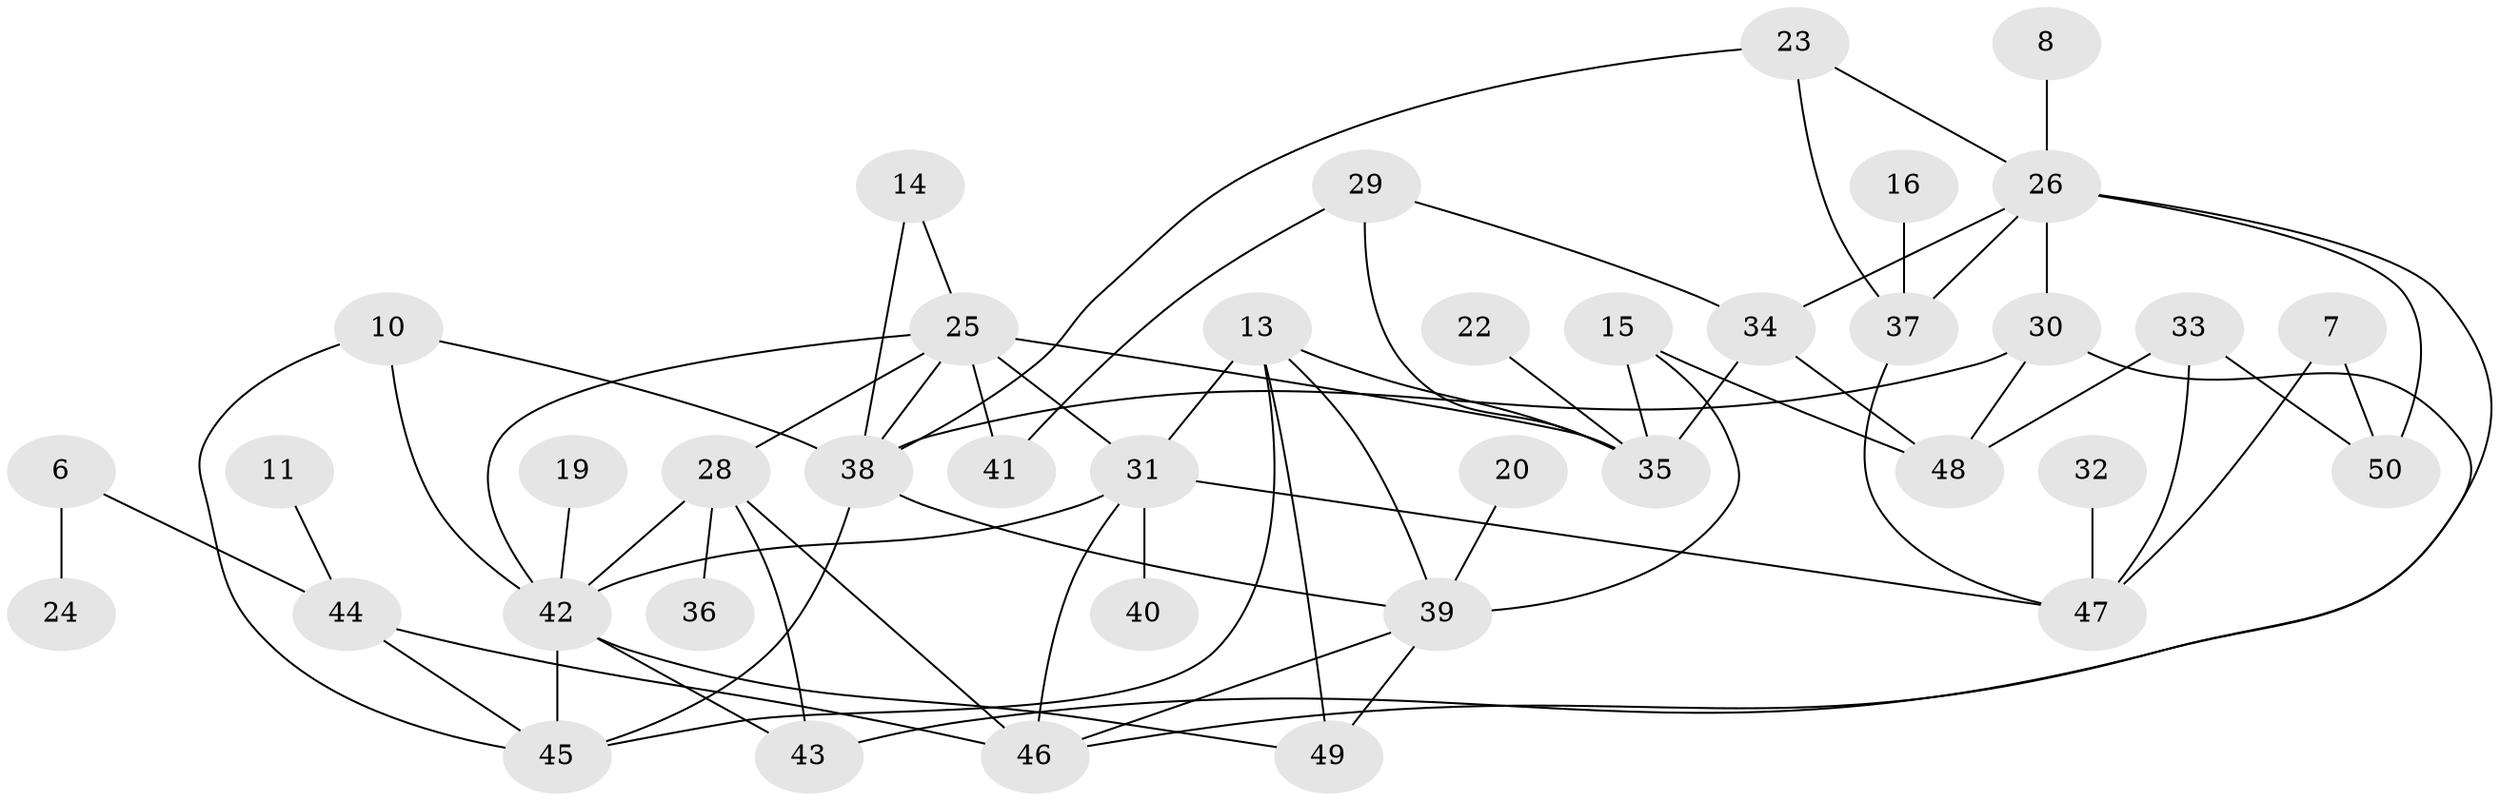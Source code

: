 // original degree distribution, {0: 0.11, 4: 0.16, 1: 0.19, 2: 0.24, 5: 0.07, 3: 0.22, 6: 0.01}
// Generated by graph-tools (version 1.1) at 2025/49/03/09/25 03:49:13]
// undirected, 39 vertices, 67 edges
graph export_dot {
graph [start="1"]
  node [color=gray90,style=filled];
  6;
  7;
  8;
  10;
  11;
  13;
  14;
  15;
  16;
  19;
  20;
  22;
  23;
  24;
  25;
  26;
  28;
  29;
  30;
  31;
  32;
  33;
  34;
  35;
  36;
  37;
  38;
  39;
  40;
  41;
  42;
  43;
  44;
  45;
  46;
  47;
  48;
  49;
  50;
  6 -- 24 [weight=1.0];
  6 -- 44 [weight=1.0];
  7 -- 47 [weight=1.0];
  7 -- 50 [weight=1.0];
  8 -- 26 [weight=1.0];
  10 -- 38 [weight=1.0];
  10 -- 42 [weight=1.0];
  10 -- 45 [weight=1.0];
  11 -- 44 [weight=1.0];
  13 -- 31 [weight=1.0];
  13 -- 35 [weight=1.0];
  13 -- 39 [weight=1.0];
  13 -- 45 [weight=1.0];
  13 -- 49 [weight=1.0];
  14 -- 25 [weight=1.0];
  14 -- 38 [weight=1.0];
  15 -- 35 [weight=1.0];
  15 -- 39 [weight=1.0];
  15 -- 48 [weight=1.0];
  16 -- 37 [weight=1.0];
  19 -- 42 [weight=1.0];
  20 -- 39 [weight=1.0];
  22 -- 35 [weight=1.0];
  23 -- 26 [weight=1.0];
  23 -- 37 [weight=1.0];
  23 -- 38 [weight=1.0];
  25 -- 28 [weight=1.0];
  25 -- 31 [weight=1.0];
  25 -- 35 [weight=1.0];
  25 -- 38 [weight=1.0];
  25 -- 41 [weight=1.0];
  25 -- 42 [weight=1.0];
  26 -- 30 [weight=1.0];
  26 -- 34 [weight=1.0];
  26 -- 37 [weight=1.0];
  26 -- 43 [weight=1.0];
  26 -- 50 [weight=1.0];
  28 -- 36 [weight=1.0];
  28 -- 42 [weight=1.0];
  28 -- 43 [weight=1.0];
  28 -- 46 [weight=1.0];
  29 -- 34 [weight=1.0];
  29 -- 35 [weight=1.0];
  29 -- 41 [weight=1.0];
  30 -- 38 [weight=1.0];
  30 -- 46 [weight=1.0];
  30 -- 48 [weight=1.0];
  31 -- 40 [weight=1.0];
  31 -- 42 [weight=1.0];
  31 -- 46 [weight=1.0];
  31 -- 47 [weight=1.0];
  32 -- 47 [weight=1.0];
  33 -- 47 [weight=1.0];
  33 -- 48 [weight=1.0];
  33 -- 50 [weight=1.0];
  34 -- 35 [weight=1.0];
  34 -- 48 [weight=1.0];
  37 -- 47 [weight=1.0];
  38 -- 39 [weight=1.0];
  38 -- 45 [weight=1.0];
  39 -- 46 [weight=1.0];
  39 -- 49 [weight=1.0];
  42 -- 43 [weight=1.0];
  42 -- 45 [weight=1.0];
  42 -- 49 [weight=1.0];
  44 -- 45 [weight=1.0];
  44 -- 46 [weight=1.0];
}
